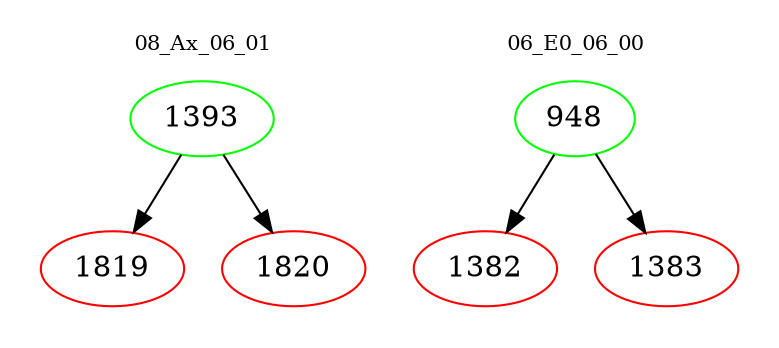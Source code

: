 digraph{
subgraph cluster_0 {
color = white
label = "08_Ax_06_01";
fontsize=10;
T0_1393 [label="1393", color="green"]
T0_1393 -> T0_1819 [color="black"]
T0_1819 [label="1819", color="red"]
T0_1393 -> T0_1820 [color="black"]
T0_1820 [label="1820", color="red"]
}
subgraph cluster_1 {
color = white
label = "06_E0_06_00";
fontsize=10;
T1_948 [label="948", color="green"]
T1_948 -> T1_1382 [color="black"]
T1_1382 [label="1382", color="red"]
T1_948 -> T1_1383 [color="black"]
T1_1383 [label="1383", color="red"]
}
}
